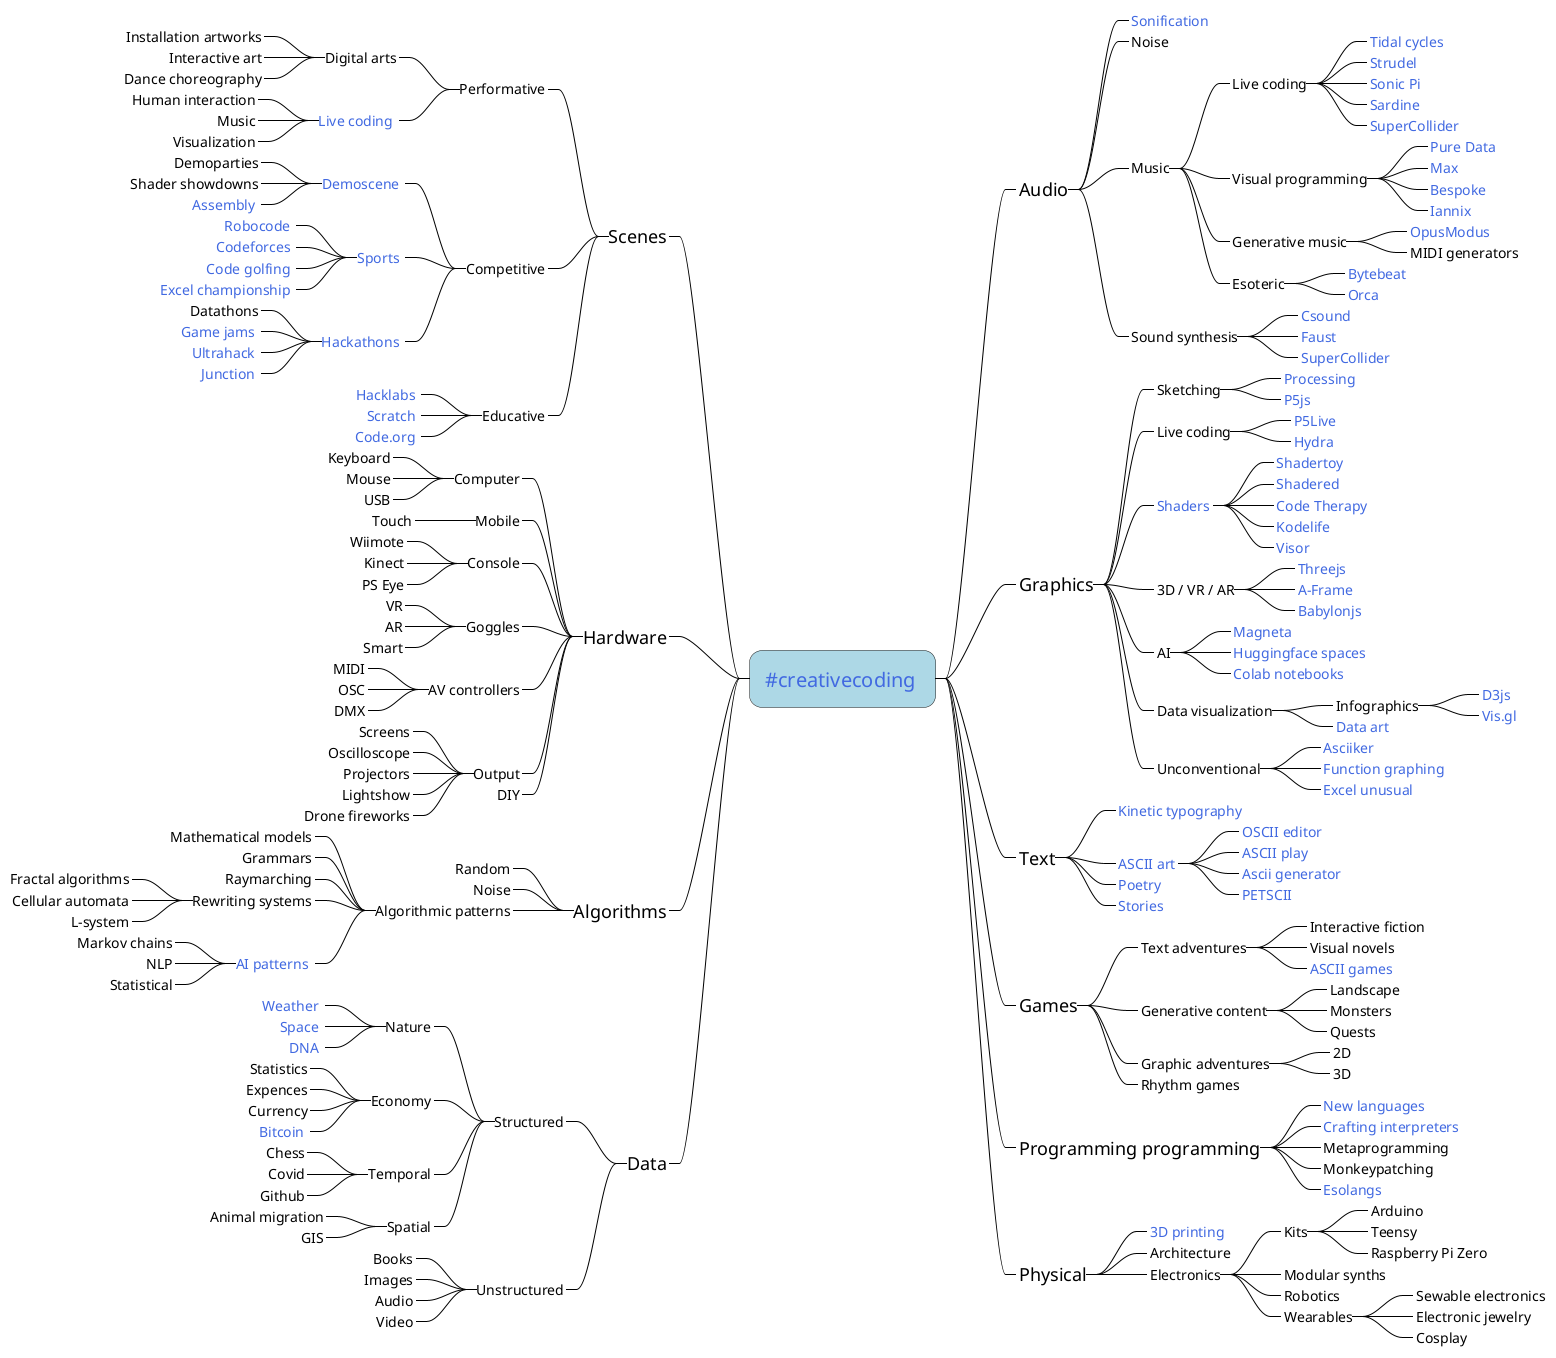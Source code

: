 @startmindmap
<style>
mindmapDiagram 
{
  node {
    Margin 25
    Padding 15
    LineThickness 0.5
    FontName Consolas
  }
  node {
    :depth(0) {
      FontSize 20
    }
    :depth(1) {
      FontSize 18
    }
  }
  boxless {
    Margin 15
    FontColor Black
  }
  arrow {
    Maring 100
    LineStyle 0
    LineThickness 1.0
    LineColor Black
  }
  .center {
    HyperlinkColor RoyalBlue
    BackgroundColor lightblue
    HyperlinkUnderlineThickness 0
    HyperlinkUnderline false
  }
  .link {
    Padding 15
    HyperlinkColor RoyalBlue
    HyperlinkUnderlineThickness 0
    HyperlinkUnderline false
  }
}
</style>

* [[https://github.com/terkelg/awesome-creative-coding #creativecoding]] <<center>>

**_ Audio
***_ [[https://sonification.design/ Sonification]] <<link>>
***_ Noise
***_ Music
****_ Live coding
*****_ [[https://tidalcycles.org/ Tidal cycles]] <<link>>
*****_ [[https://strudel.tidalcycles.org/ Strudel]] <<link>>
*****_ [[https://sonic-pi.net/ Sonic Pi]] <<link>>
*****_ [[https://sardine.raphaelforment.fr/ Sardine]] <<link>>
*****_ [[https://supercollider.github.io/ SuperCollider]] <<link>>
****_ Visual programming
*****_ [[https://puredata.info/ Pure Data]] <<link>>
*****_ [[https://cycling74.com/products/max Max]] <<link>>
*****_ [[https://www.bespokesynth.com/ Bespoke]] <<link>>
*****_ [[https://www.iannix.org/en/whatisiannix/ Iannix]] <<link>>
****_ Generative music
*****_ [[https://opusmodus.com/ OpusModus]] <<link>>
*****_ MIDI generators
****_ Esoteric
*****_ [[https://dollchan.net/bytebeat/ Bytebeat]] <<link>>
*****_ [[https://hundredrabbits.itch.io/orca Orca]] <<link>>

***_ Sound synthesis
****_ [[https://csound.com/ Csound]] <<link>>
****_ [[https://faust.grame.fr/ Faust]] <<link>>
****_ [[https://supercollider.github.io/ SuperCollider]] <<link>>

**_ Graphics
***_ Sketching
****_ [[https://processing.org/ Processing]] <<link>>
****_ [[https://p5js.org/ P5js]] <<link>>
***_ Live coding
****_ [[https://teddavis.org/p5live P5Live]] <<link>>
****_ [[https://hydra.ojack.xyz/ Hydra]] <<link>>
***_ [[https://thebookofshaders.com/{What are shaders?} Shaders]] <<link>>
****_ [[https://www.shadertoy.com/ Shadertoy]] <<link>>
****_ [[https://shadered.org/ Shadered]] <<link>>
****_ [[https://thecodetherapy.com/ Code Therapy]] <<link>>
****_ [[https://hexler.net/kodelife Kodelife]] <<link>>
****_ [[https://www.visor.live/ Visor]] <<link>>
***_ 3D / VR / AR
****_ [[https://threejs.org/ Threejs]] <<link>>
****_ [[https://aframe.io/ A-Frame]] <<link>>
****_ [[https://playground.babylonjs.com/ Babylonjs]] <<link>>
***_ AI
****_ [[https://magenta.tensorflow.org/demos Magneta]] <<link>>
****_ [[https://huggingface.co/spaces/ Huggingface spaces]] <<link>>
****_ [[https://github.com/amrzv/awesome-colab-notebooks Colab notebooks]] <<link>>

***_  Data visualization
****_ Infographics
*****_ [[https://d3js.org/ D3js]] <<link>>
*****_ [[https://vis.gl/frameworks Vis.gl]] <<link>>
****_ [[https://www.ted.com/playlists/201/art_from_data Data art]] <<link>>
***_ Unconventional
****_ [[https://asciicker.com/ Asciiker]] <<link>>
****_ [[https://github.com/harry7557558/spirula Function graphing]] <<link>>
****_ [[https://excelunusual.com/ Excel unusual]] <<link>>

**_ Text
***_ [[https://timrodenbroeker.de/processing-tutorial-kinetic-typography-1 Kinetic typography]] <<link>>
***_ [[https://github.com/khrome/ascii-art-docs/blob/master/History.md ASCII art]] <<link>>
****_ [[https://adelfaure.net OSCII editor]] <<link>>
****_ [[https://play.ertdfgcvb.xyz/ ASCII play]] <<link>>
****_ [[https://github.com/JuliaPoo/AsciiArtist Ascii generator]] <<link>>
****_ [[https://github.com/nurpax/petmate PETSCII]] <<link>>
***_ [[https://github.com/coreybobco/generativepoetry-py Poetry]] <<link>>
***_ [[https://nanogenmo.github.io/ Stories]] <<link>>

**_ Games
***_ Text adventures
****_ Interactive fiction
****_ Visual novels
****_ [[https://adelfaure.net/ ASCII games]] <<link>>

***_ Generative content
****_ Landscape
****_ Monsters
****_ Quests
***_ Graphic adventures
****_ 2D
****_ 3D
***_ Rhythm games

**_ Programming programming
***_ [[https://eloquentjavascript.net/12_language.html New languages]] <<link>>
***_ [[http://craftinginterpreters.com/ Crafting interpreters]] <<link>>
***_ Metaprogramming
***_ Monkeypatching
***_ [[https://esolangs.org/wiki/Main_Page Esolangs]] <<link>>

**_ Physical
***_ [[https://xyzdims.com/2023/02/09/3d-printing-parametric-generative-3d-infill-geometries/ 3D printing]] <<link>>
***_ Architecture
***_ Electronics
****_ Kits
*****_ Arduino
*****_ Teensy
*****_ Raspberry Pi Zero
****_ Modular synths
****_ Robotics
****_ Wearables
*****_ Sewable electronics
*****_ Electronic jewelry
*****_ Cosplay

--_ Scenes

---_ Performative
----_ Digital arts
-----_ Installation artworks
-----_ Interactive art
-----_ Dance choreography
----_ [[https://github.com/toplap/awesome-livecoding Live coding]] <<link>>
-----_ Human interaction
-----_ Music
-----_ Visualization

---_ Competitive
----_ [[https://github.com/psykon/awesome-demoscene Demoscene]] <<link>>
-----_ Demoparties
-----_ Shader showdowns
-----_ [[https://assembly.org/en Assembly]] <<link>>
----_ [[https://github.com/lnishan/awesome-competitive-programming Sports]] <<link>>
-----_ [[https://robocode.sourceforge.io/ Robocode]] <<link>>
-----_ [[https://codeforces.com/ Codeforces]] <<link>>
-----_ [[https://codegolf.stackexchange.com/ Code golfing]] <<link>>
-----_ [[https://www.fmworldcup.com/ Excel championship]] <<link>>
----_ [[https://hackathon.guide/ Hackathons]] <<link>>
-----_ Datathons
-----_ [[https://www.finnishgamejam.com/ Game jams]] <<link>>
-----_ [[https://ultrahack.org/ Ultrahack]] <<link>>
-----_ [[https://www.hackjunction.com/ Junction]] <<link>>

---_ Educative
----_ [[https://hacklab.fi/index_en.html Hacklabs]] <<link>>
----_ [[https://scratch.mit.edu/ Scratch]] <<link>>
----_ [[https://code.org/ Code.org]] <<link>>

--_ Hardware
---_ Computer
----_ Keyboard
----_ Mouse
----_ USB
---_ Mobile
----_ Touch
---_ Console
----_ Wiimote
----_ Kinect
----_ PS Eye
---_ Goggles
----_ VR
----_ AR
----_ Smart
---_ AV controllers
----_ MIDI
----_ OSC
----_ DMX
---_ Output
----_ Screens
----_ Oscilloscope
----_ Projectors
----_ Lightshow
----_ Drone fireworks
---_ DIY

--_ Algorithms
---_ Random
---_ Noise
---_ Algorithmic patterns
----_ Mathematical models
----_ Grammars
----_ Raymarching
----_ Rewriting systems
-----_ Fractal algorithms
-----_ Cellular automata
-----_ L-system
----_ [[https://theresanaiforthat.com/ AI patterns]] <<link>>
-----_ Markov chains
-----_ NLP
-----_ Statistical

--_ Data
---_ Structured
----_ Nature
-----_ [[https://www.ableton.com/en/blog/sound-the-alarm-data-sonification-as-a-tool-for-climate-action/ Weather]] <<link>>
-----_ [[https://www.system-sounds.com/ Space]] <<link>>
-----_ [[https://en.wikipedia.org/wiki/Protein_music DNA]] <<link>>
----_ Economy
-----_ Statistics
-----_ Expences
-----_ Currency
-----_ [[https://www.bitlisten.com/ Bitcoin]] <<link>>
----_ Temporal
-----_ Chess
-----_ Covid
-----_ Github
----_ Spatial
-----_ Animal migration
-----_ GIS
---_ Unstructured
----_ Books
----_ Images
----_ Audio
----_ Video
@endmindmap